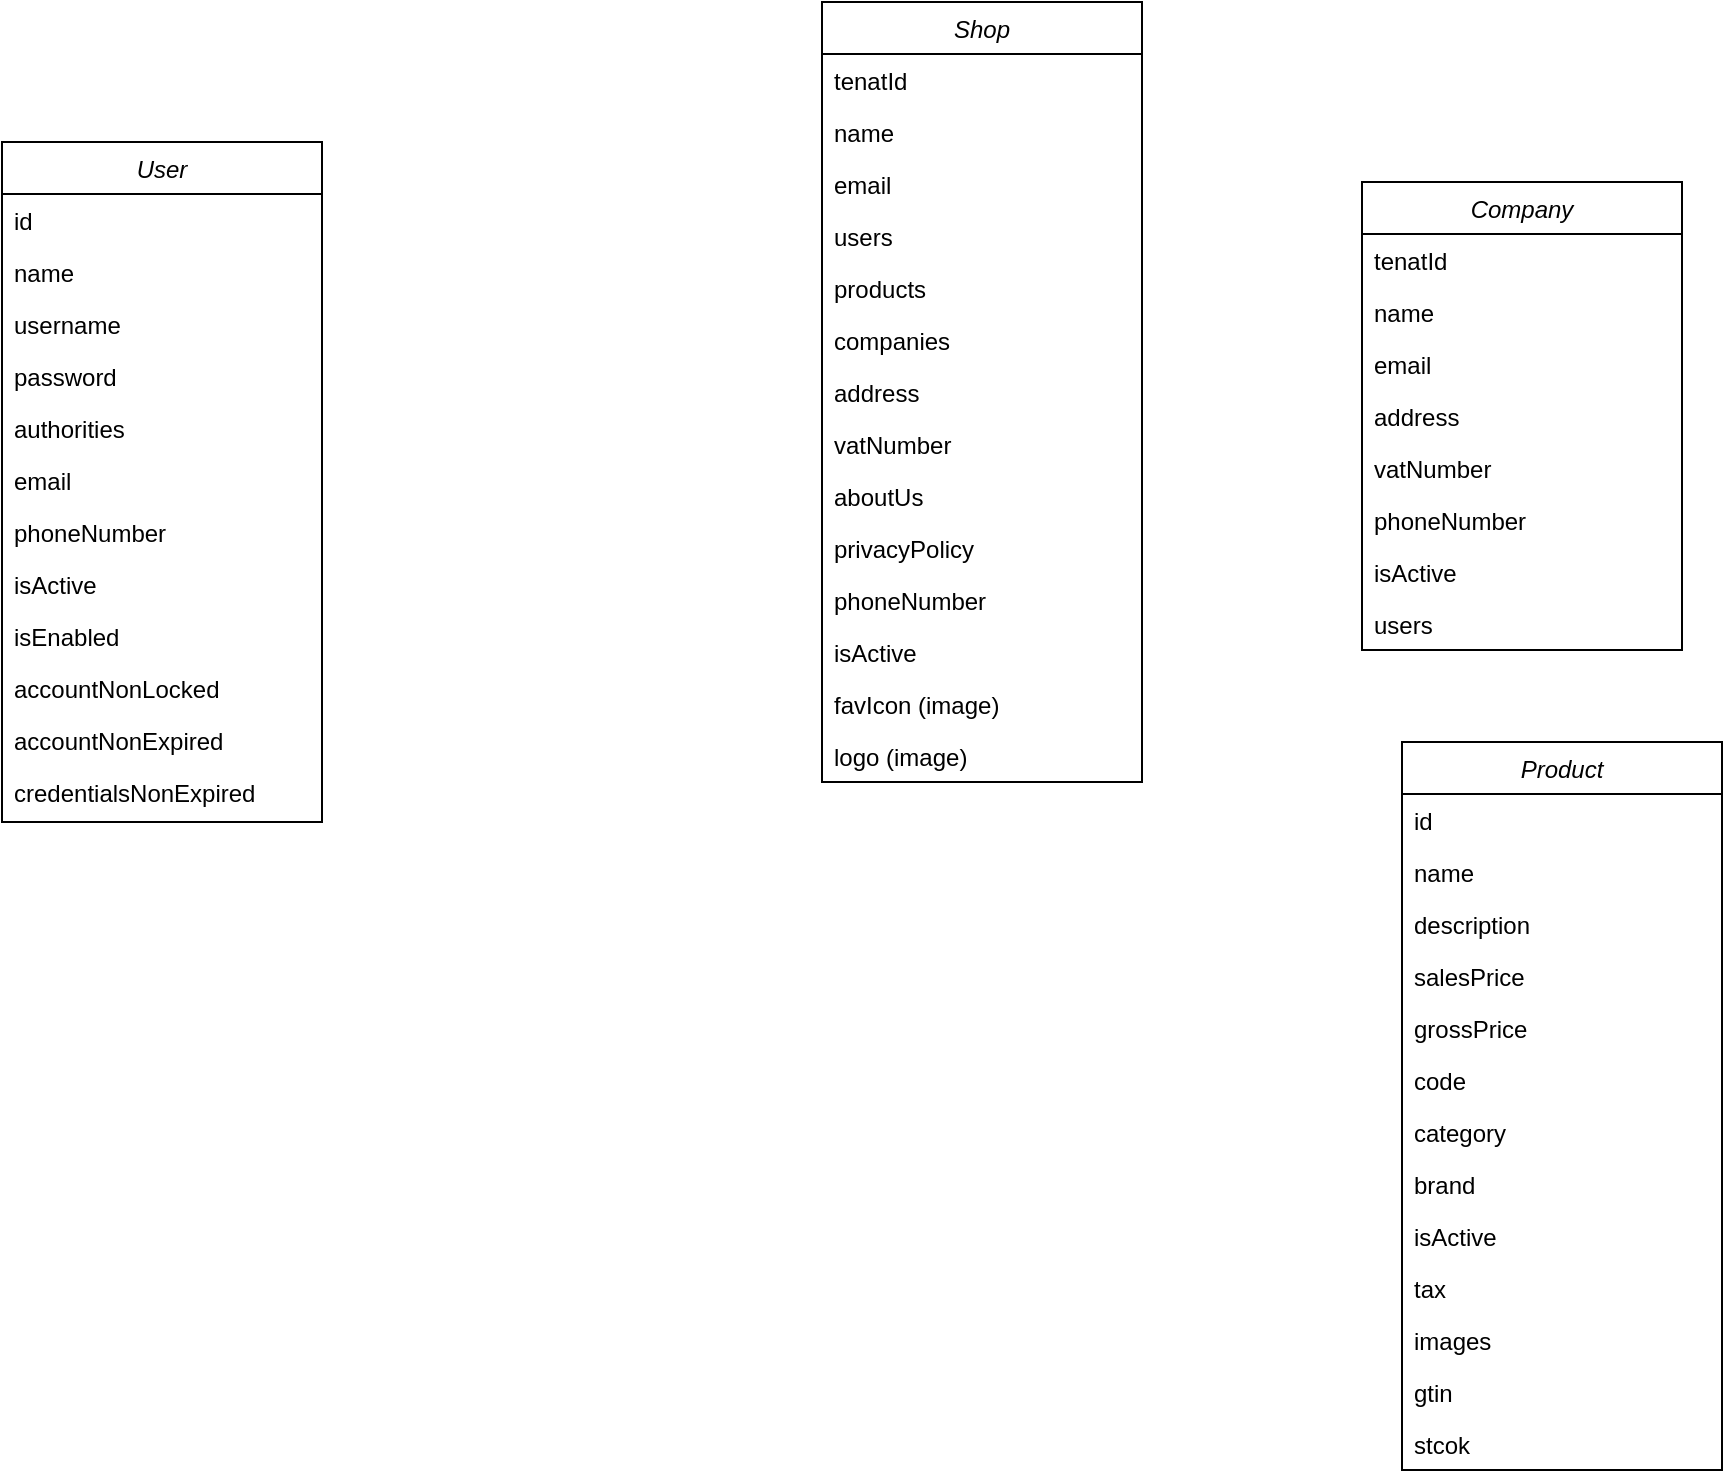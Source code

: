 <mxfile version="24.2.5" type="github">
  <diagram id="C5RBs43oDa-KdzZeNtuy" name="Page-1">
    <mxGraphModel dx="1969" dy="878" grid="1" gridSize="10" guides="1" tooltips="1" connect="1" arrows="1" fold="1" page="1" pageScale="1" pageWidth="827" pageHeight="1169" math="0" shadow="0">
      <root>
        <mxCell id="WIyWlLk6GJQsqaUBKTNV-0" />
        <mxCell id="WIyWlLk6GJQsqaUBKTNV-1" parent="WIyWlLk6GJQsqaUBKTNV-0" />
        <mxCell id="zkfFHV4jXpPFQw0GAbJ--0" value="User" style="swimlane;fontStyle=2;align=center;verticalAlign=top;childLayout=stackLayout;horizontal=1;startSize=26;horizontalStack=0;resizeParent=1;resizeLast=0;collapsible=1;marginBottom=0;rounded=0;shadow=0;strokeWidth=1;" parent="WIyWlLk6GJQsqaUBKTNV-1" vertex="1">
          <mxGeometry x="30" y="80" width="160" height="340" as="geometry">
            <mxRectangle x="230" y="140" width="160" height="26" as="alternateBounds" />
          </mxGeometry>
        </mxCell>
        <mxCell id="YVsQk1TKfUOVg2Pf9Jew-13" value="id" style="text;align=left;verticalAlign=top;spacingLeft=4;spacingRight=4;overflow=hidden;rotatable=0;points=[[0,0.5],[1,0.5]];portConstraint=eastwest;" vertex="1" parent="zkfFHV4jXpPFQw0GAbJ--0">
          <mxGeometry y="26" width="160" height="26" as="geometry" />
        </mxCell>
        <mxCell id="zkfFHV4jXpPFQw0GAbJ--1" value="name" style="text;align=left;verticalAlign=top;spacingLeft=4;spacingRight=4;overflow=hidden;rotatable=0;points=[[0,0.5],[1,0.5]];portConstraint=eastwest;" parent="zkfFHV4jXpPFQw0GAbJ--0" vertex="1">
          <mxGeometry y="52" width="160" height="26" as="geometry" />
        </mxCell>
        <mxCell id="YVsQk1TKfUOVg2Pf9Jew-3" value="username" style="text;align=left;verticalAlign=top;spacingLeft=4;spacingRight=4;overflow=hidden;rotatable=0;points=[[0,0.5],[1,0.5]];portConstraint=eastwest;" vertex="1" parent="zkfFHV4jXpPFQw0GAbJ--0">
          <mxGeometry y="78" width="160" height="26" as="geometry" />
        </mxCell>
        <mxCell id="YVsQk1TKfUOVg2Pf9Jew-4" value="password" style="text;align=left;verticalAlign=top;spacingLeft=4;spacingRight=4;overflow=hidden;rotatable=0;points=[[0,0.5],[1,0.5]];portConstraint=eastwest;" vertex="1" parent="zkfFHV4jXpPFQw0GAbJ--0">
          <mxGeometry y="104" width="160" height="26" as="geometry" />
        </mxCell>
        <mxCell id="YVsQk1TKfUOVg2Pf9Jew-14" value="authorities" style="text;align=left;verticalAlign=top;spacingLeft=4;spacingRight=4;overflow=hidden;rotatable=0;points=[[0,0.5],[1,0.5]];portConstraint=eastwest;" vertex="1" parent="zkfFHV4jXpPFQw0GAbJ--0">
          <mxGeometry y="130" width="160" height="26" as="geometry" />
        </mxCell>
        <mxCell id="YVsQk1TKfUOVg2Pf9Jew-5" value="email" style="text;align=left;verticalAlign=top;spacingLeft=4;spacingRight=4;overflow=hidden;rotatable=0;points=[[0,0.5],[1,0.5]];portConstraint=eastwest;" vertex="1" parent="zkfFHV4jXpPFQw0GAbJ--0">
          <mxGeometry y="156" width="160" height="26" as="geometry" />
        </mxCell>
        <mxCell id="YVsQk1TKfUOVg2Pf9Jew-7" value="phoneNumber" style="text;align=left;verticalAlign=top;spacingLeft=4;spacingRight=4;overflow=hidden;rotatable=0;points=[[0,0.5],[1,0.5]];portConstraint=eastwest;" vertex="1" parent="zkfFHV4jXpPFQw0GAbJ--0">
          <mxGeometry y="182" width="160" height="26" as="geometry" />
        </mxCell>
        <mxCell id="YVsQk1TKfUOVg2Pf9Jew-8" value="isActive" style="text;align=left;verticalAlign=top;spacingLeft=4;spacingRight=4;overflow=hidden;rotatable=0;points=[[0,0.5],[1,0.5]];portConstraint=eastwest;" vertex="1" parent="zkfFHV4jXpPFQw0GAbJ--0">
          <mxGeometry y="208" width="160" height="26" as="geometry" />
        </mxCell>
        <mxCell id="zkfFHV4jXpPFQw0GAbJ--2" value="isEnabled" style="text;align=left;verticalAlign=top;spacingLeft=4;spacingRight=4;overflow=hidden;rotatable=0;points=[[0,0.5],[1,0.5]];portConstraint=eastwest;rounded=0;shadow=0;html=0;" parent="zkfFHV4jXpPFQw0GAbJ--0" vertex="1">
          <mxGeometry y="234" width="160" height="26" as="geometry" />
        </mxCell>
        <mxCell id="YVsQk1TKfUOVg2Pf9Jew-10" value="accountNonLocked" style="text;align=left;verticalAlign=top;spacingLeft=4;spacingRight=4;overflow=hidden;rotatable=0;points=[[0,0.5],[1,0.5]];portConstraint=eastwest;rounded=0;shadow=0;html=0;" vertex="1" parent="zkfFHV4jXpPFQw0GAbJ--0">
          <mxGeometry y="260" width="160" height="26" as="geometry" />
        </mxCell>
        <mxCell id="YVsQk1TKfUOVg2Pf9Jew-9" value="accountNonExpired" style="text;align=left;verticalAlign=top;spacingLeft=4;spacingRight=4;overflow=hidden;rotatable=0;points=[[0,0.5],[1,0.5]];portConstraint=eastwest;" vertex="1" parent="zkfFHV4jXpPFQw0GAbJ--0">
          <mxGeometry y="286" width="160" height="26" as="geometry" />
        </mxCell>
        <mxCell id="YVsQk1TKfUOVg2Pf9Jew-12" value="credentialsNonExpired" style="text;align=left;verticalAlign=top;spacingLeft=4;spacingRight=4;overflow=hidden;rotatable=0;points=[[0,0.5],[1,0.5]];portConstraint=eastwest;rounded=0;shadow=0;html=0;" vertex="1" parent="zkfFHV4jXpPFQw0GAbJ--0">
          <mxGeometry y="312" width="160" height="26" as="geometry" />
        </mxCell>
        <mxCell id="YVsQk1TKfUOVg2Pf9Jew-15" value="Company" style="swimlane;fontStyle=2;align=center;verticalAlign=top;childLayout=stackLayout;horizontal=1;startSize=26;horizontalStack=0;resizeParent=1;resizeLast=0;collapsible=1;marginBottom=0;rounded=0;shadow=0;strokeWidth=1;" vertex="1" parent="WIyWlLk6GJQsqaUBKTNV-1">
          <mxGeometry x="710" y="100" width="160" height="234" as="geometry">
            <mxRectangle x="230" y="140" width="160" height="26" as="alternateBounds" />
          </mxGeometry>
        </mxCell>
        <mxCell id="YVsQk1TKfUOVg2Pf9Jew-16" value="tenatId" style="text;align=left;verticalAlign=top;spacingLeft=4;spacingRight=4;overflow=hidden;rotatable=0;points=[[0,0.5],[1,0.5]];portConstraint=eastwest;" vertex="1" parent="YVsQk1TKfUOVg2Pf9Jew-15">
          <mxGeometry y="26" width="160" height="26" as="geometry" />
        </mxCell>
        <mxCell id="YVsQk1TKfUOVg2Pf9Jew-17" value="name" style="text;align=left;verticalAlign=top;spacingLeft=4;spacingRight=4;overflow=hidden;rotatable=0;points=[[0,0.5],[1,0.5]];portConstraint=eastwest;" vertex="1" parent="YVsQk1TKfUOVg2Pf9Jew-15">
          <mxGeometry y="52" width="160" height="26" as="geometry" />
        </mxCell>
        <mxCell id="YVsQk1TKfUOVg2Pf9Jew-18" value="email" style="text;align=left;verticalAlign=top;spacingLeft=4;spacingRight=4;overflow=hidden;rotatable=0;points=[[0,0.5],[1,0.5]];portConstraint=eastwest;" vertex="1" parent="YVsQk1TKfUOVg2Pf9Jew-15">
          <mxGeometry y="78" width="160" height="26" as="geometry" />
        </mxCell>
        <mxCell id="YVsQk1TKfUOVg2Pf9Jew-19" value="address" style="text;align=left;verticalAlign=top;spacingLeft=4;spacingRight=4;overflow=hidden;rotatable=0;points=[[0,0.5],[1,0.5]];portConstraint=eastwest;" vertex="1" parent="YVsQk1TKfUOVg2Pf9Jew-15">
          <mxGeometry y="104" width="160" height="26" as="geometry" />
        </mxCell>
        <mxCell id="YVsQk1TKfUOVg2Pf9Jew-22" value="vatNumber" style="text;align=left;verticalAlign=top;spacingLeft=4;spacingRight=4;overflow=hidden;rotatable=0;points=[[0,0.5],[1,0.5]];portConstraint=eastwest;" vertex="1" parent="YVsQk1TKfUOVg2Pf9Jew-15">
          <mxGeometry y="130" width="160" height="26" as="geometry" />
        </mxCell>
        <mxCell id="YVsQk1TKfUOVg2Pf9Jew-23" value="phoneNumber" style="text;align=left;verticalAlign=top;spacingLeft=4;spacingRight=4;overflow=hidden;rotatable=0;points=[[0,0.5],[1,0.5]];portConstraint=eastwest;" vertex="1" parent="YVsQk1TKfUOVg2Pf9Jew-15">
          <mxGeometry y="156" width="160" height="26" as="geometry" />
        </mxCell>
        <mxCell id="YVsQk1TKfUOVg2Pf9Jew-24" value="isActive" style="text;align=left;verticalAlign=top;spacingLeft=4;spacingRight=4;overflow=hidden;rotatable=0;points=[[0,0.5],[1,0.5]];portConstraint=eastwest;rounded=0;shadow=0;html=0;" vertex="1" parent="YVsQk1TKfUOVg2Pf9Jew-15">
          <mxGeometry y="182" width="160" height="26" as="geometry" />
        </mxCell>
        <mxCell id="YVsQk1TKfUOVg2Pf9Jew-26" value="users" style="text;align=left;verticalAlign=top;spacingLeft=4;spacingRight=4;overflow=hidden;rotatable=0;points=[[0,0.5],[1,0.5]];portConstraint=eastwest;" vertex="1" parent="YVsQk1TKfUOVg2Pf9Jew-15">
          <mxGeometry y="208" width="160" height="26" as="geometry" />
        </mxCell>
        <mxCell id="YVsQk1TKfUOVg2Pf9Jew-30" value="Shop" style="swimlane;fontStyle=2;align=center;verticalAlign=top;childLayout=stackLayout;horizontal=1;startSize=26;horizontalStack=0;resizeParent=1;resizeLast=0;collapsible=1;marginBottom=0;rounded=0;shadow=0;strokeWidth=1;" vertex="1" parent="WIyWlLk6GJQsqaUBKTNV-1">
          <mxGeometry x="440" y="10" width="160" height="390" as="geometry">
            <mxRectangle x="230" y="140" width="160" height="26" as="alternateBounds" />
          </mxGeometry>
        </mxCell>
        <mxCell id="YVsQk1TKfUOVg2Pf9Jew-31" value="tenatId" style="text;align=left;verticalAlign=top;spacingLeft=4;spacingRight=4;overflow=hidden;rotatable=0;points=[[0,0.5],[1,0.5]];portConstraint=eastwest;" vertex="1" parent="YVsQk1TKfUOVg2Pf9Jew-30">
          <mxGeometry y="26" width="160" height="26" as="geometry" />
        </mxCell>
        <mxCell id="YVsQk1TKfUOVg2Pf9Jew-32" value="name" style="text;align=left;verticalAlign=top;spacingLeft=4;spacingRight=4;overflow=hidden;rotatable=0;points=[[0,0.5],[1,0.5]];portConstraint=eastwest;" vertex="1" parent="YVsQk1TKfUOVg2Pf9Jew-30">
          <mxGeometry y="52" width="160" height="26" as="geometry" />
        </mxCell>
        <mxCell id="YVsQk1TKfUOVg2Pf9Jew-33" value="email" style="text;align=left;verticalAlign=top;spacingLeft=4;spacingRight=4;overflow=hidden;rotatable=0;points=[[0,0.5],[1,0.5]];portConstraint=eastwest;" vertex="1" parent="YVsQk1TKfUOVg2Pf9Jew-30">
          <mxGeometry y="78" width="160" height="26" as="geometry" />
        </mxCell>
        <mxCell id="YVsQk1TKfUOVg2Pf9Jew-38" value="users" style="text;align=left;verticalAlign=top;spacingLeft=4;spacingRight=4;overflow=hidden;rotatable=0;points=[[0,0.5],[1,0.5]];portConstraint=eastwest;" vertex="1" parent="YVsQk1TKfUOVg2Pf9Jew-30">
          <mxGeometry y="104" width="160" height="26" as="geometry" />
        </mxCell>
        <mxCell id="YVsQk1TKfUOVg2Pf9Jew-35" value="products" style="text;align=left;verticalAlign=top;spacingLeft=4;spacingRight=4;overflow=hidden;rotatable=0;points=[[0,0.5],[1,0.5]];portConstraint=eastwest;" vertex="1" parent="YVsQk1TKfUOVg2Pf9Jew-30">
          <mxGeometry y="130" width="160" height="26" as="geometry" />
        </mxCell>
        <mxCell id="YVsQk1TKfUOVg2Pf9Jew-43" value="companies" style="text;align=left;verticalAlign=top;spacingLeft=4;spacingRight=4;overflow=hidden;rotatable=0;points=[[0,0.5],[1,0.5]];portConstraint=eastwest;" vertex="1" parent="YVsQk1TKfUOVg2Pf9Jew-30">
          <mxGeometry y="156" width="160" height="26" as="geometry" />
        </mxCell>
        <mxCell id="YVsQk1TKfUOVg2Pf9Jew-34" value="address" style="text;align=left;verticalAlign=top;spacingLeft=4;spacingRight=4;overflow=hidden;rotatable=0;points=[[0,0.5],[1,0.5]];portConstraint=eastwest;" vertex="1" parent="YVsQk1TKfUOVg2Pf9Jew-30">
          <mxGeometry y="182" width="160" height="26" as="geometry" />
        </mxCell>
        <mxCell id="YVsQk1TKfUOVg2Pf9Jew-44" value="vatNumber" style="text;align=left;verticalAlign=top;spacingLeft=4;spacingRight=4;overflow=hidden;rotatable=0;points=[[0,0.5],[1,0.5]];portConstraint=eastwest;" vertex="1" parent="YVsQk1TKfUOVg2Pf9Jew-30">
          <mxGeometry y="208" width="160" height="26" as="geometry" />
        </mxCell>
        <mxCell id="YVsQk1TKfUOVg2Pf9Jew-39" value="aboutUs" style="text;align=left;verticalAlign=top;spacingLeft=4;spacingRight=4;overflow=hidden;rotatable=0;points=[[0,0.5],[1,0.5]];portConstraint=eastwest;" vertex="1" parent="YVsQk1TKfUOVg2Pf9Jew-30">
          <mxGeometry y="234" width="160" height="26" as="geometry" />
        </mxCell>
        <mxCell id="YVsQk1TKfUOVg2Pf9Jew-40" value="privacyPolicy" style="text;align=left;verticalAlign=top;spacingLeft=4;spacingRight=4;overflow=hidden;rotatable=0;points=[[0,0.5],[1,0.5]];portConstraint=eastwest;" vertex="1" parent="YVsQk1TKfUOVg2Pf9Jew-30">
          <mxGeometry y="260" width="160" height="26" as="geometry" />
        </mxCell>
        <mxCell id="YVsQk1TKfUOVg2Pf9Jew-36" value="phoneNumber" style="text;align=left;verticalAlign=top;spacingLeft=4;spacingRight=4;overflow=hidden;rotatable=0;points=[[0,0.5],[1,0.5]];portConstraint=eastwest;" vertex="1" parent="YVsQk1TKfUOVg2Pf9Jew-30">
          <mxGeometry y="286" width="160" height="26" as="geometry" />
        </mxCell>
        <mxCell id="YVsQk1TKfUOVg2Pf9Jew-37" value="isActive" style="text;align=left;verticalAlign=top;spacingLeft=4;spacingRight=4;overflow=hidden;rotatable=0;points=[[0,0.5],[1,0.5]];portConstraint=eastwest;rounded=0;shadow=0;html=0;" vertex="1" parent="YVsQk1TKfUOVg2Pf9Jew-30">
          <mxGeometry y="312" width="160" height="26" as="geometry" />
        </mxCell>
        <mxCell id="YVsQk1TKfUOVg2Pf9Jew-41" value="favIcon (image)" style="text;align=left;verticalAlign=top;spacingLeft=4;spacingRight=4;overflow=hidden;rotatable=0;points=[[0,0.5],[1,0.5]];portConstraint=eastwest;" vertex="1" parent="YVsQk1TKfUOVg2Pf9Jew-30">
          <mxGeometry y="338" width="160" height="26" as="geometry" />
        </mxCell>
        <mxCell id="YVsQk1TKfUOVg2Pf9Jew-42" value="logo (image)" style="text;align=left;verticalAlign=top;spacingLeft=4;spacingRight=4;overflow=hidden;rotatable=0;points=[[0,0.5],[1,0.5]];portConstraint=eastwest;" vertex="1" parent="YVsQk1TKfUOVg2Pf9Jew-30">
          <mxGeometry y="364" width="160" height="26" as="geometry" />
        </mxCell>
        <mxCell id="YVsQk1TKfUOVg2Pf9Jew-45" value="Product" style="swimlane;fontStyle=2;align=center;verticalAlign=top;childLayout=stackLayout;horizontal=1;startSize=26;horizontalStack=0;resizeParent=1;resizeLast=0;collapsible=1;marginBottom=0;rounded=0;shadow=0;strokeWidth=1;" vertex="1" parent="WIyWlLk6GJQsqaUBKTNV-1">
          <mxGeometry x="730" y="380" width="160" height="364" as="geometry">
            <mxRectangle x="230" y="140" width="160" height="26" as="alternateBounds" />
          </mxGeometry>
        </mxCell>
        <mxCell id="YVsQk1TKfUOVg2Pf9Jew-46" value="id" style="text;align=left;verticalAlign=top;spacingLeft=4;spacingRight=4;overflow=hidden;rotatable=0;points=[[0,0.5],[1,0.5]];portConstraint=eastwest;" vertex="1" parent="YVsQk1TKfUOVg2Pf9Jew-45">
          <mxGeometry y="26" width="160" height="26" as="geometry" />
        </mxCell>
        <mxCell id="YVsQk1TKfUOVg2Pf9Jew-47" value="name" style="text;align=left;verticalAlign=top;spacingLeft=4;spacingRight=4;overflow=hidden;rotatable=0;points=[[0,0.5],[1,0.5]];portConstraint=eastwest;" vertex="1" parent="YVsQk1TKfUOVg2Pf9Jew-45">
          <mxGeometry y="52" width="160" height="26" as="geometry" />
        </mxCell>
        <mxCell id="YVsQk1TKfUOVg2Pf9Jew-48" value="description" style="text;align=left;verticalAlign=top;spacingLeft=4;spacingRight=4;overflow=hidden;rotatable=0;points=[[0,0.5],[1,0.5]];portConstraint=eastwest;" vertex="1" parent="YVsQk1TKfUOVg2Pf9Jew-45">
          <mxGeometry y="78" width="160" height="26" as="geometry" />
        </mxCell>
        <mxCell id="YVsQk1TKfUOVg2Pf9Jew-49" value="salesPrice" style="text;align=left;verticalAlign=top;spacingLeft=4;spacingRight=4;overflow=hidden;rotatable=0;points=[[0,0.5],[1,0.5]];portConstraint=eastwest;" vertex="1" parent="YVsQk1TKfUOVg2Pf9Jew-45">
          <mxGeometry y="104" width="160" height="26" as="geometry" />
        </mxCell>
        <mxCell id="YVsQk1TKfUOVg2Pf9Jew-50" value="grossPrice" style="text;align=left;verticalAlign=top;spacingLeft=4;spacingRight=4;overflow=hidden;rotatable=0;points=[[0,0.5],[1,0.5]];portConstraint=eastwest;" vertex="1" parent="YVsQk1TKfUOVg2Pf9Jew-45">
          <mxGeometry y="130" width="160" height="26" as="geometry" />
        </mxCell>
        <mxCell id="YVsQk1TKfUOVg2Pf9Jew-51" value="code" style="text;align=left;verticalAlign=top;spacingLeft=4;spacingRight=4;overflow=hidden;rotatable=0;points=[[0,0.5],[1,0.5]];portConstraint=eastwest;" vertex="1" parent="YVsQk1TKfUOVg2Pf9Jew-45">
          <mxGeometry y="156" width="160" height="26" as="geometry" />
        </mxCell>
        <mxCell id="YVsQk1TKfUOVg2Pf9Jew-52" value="category" style="text;align=left;verticalAlign=top;spacingLeft=4;spacingRight=4;overflow=hidden;rotatable=0;points=[[0,0.5],[1,0.5]];portConstraint=eastwest;rounded=0;shadow=0;html=0;" vertex="1" parent="YVsQk1TKfUOVg2Pf9Jew-45">
          <mxGeometry y="182" width="160" height="26" as="geometry" />
        </mxCell>
        <mxCell id="YVsQk1TKfUOVg2Pf9Jew-53" value="brand" style="text;align=left;verticalAlign=top;spacingLeft=4;spacingRight=4;overflow=hidden;rotatable=0;points=[[0,0.5],[1,0.5]];portConstraint=eastwest;" vertex="1" parent="YVsQk1TKfUOVg2Pf9Jew-45">
          <mxGeometry y="208" width="160" height="26" as="geometry" />
        </mxCell>
        <mxCell id="YVsQk1TKfUOVg2Pf9Jew-54" value="isActive" style="text;align=left;verticalAlign=top;spacingLeft=4;spacingRight=4;overflow=hidden;rotatable=0;points=[[0,0.5],[1,0.5]];portConstraint=eastwest;" vertex="1" parent="YVsQk1TKfUOVg2Pf9Jew-45">
          <mxGeometry y="234" width="160" height="26" as="geometry" />
        </mxCell>
        <mxCell id="YVsQk1TKfUOVg2Pf9Jew-55" value="tax" style="text;align=left;verticalAlign=top;spacingLeft=4;spacingRight=4;overflow=hidden;rotatable=0;points=[[0,0.5],[1,0.5]];portConstraint=eastwest;" vertex="1" parent="YVsQk1TKfUOVg2Pf9Jew-45">
          <mxGeometry y="260" width="160" height="26" as="geometry" />
        </mxCell>
        <mxCell id="YVsQk1TKfUOVg2Pf9Jew-56" value="images" style="text;align=left;verticalAlign=top;spacingLeft=4;spacingRight=4;overflow=hidden;rotatable=0;points=[[0,0.5],[1,0.5]];portConstraint=eastwest;" vertex="1" parent="YVsQk1TKfUOVg2Pf9Jew-45">
          <mxGeometry y="286" width="160" height="26" as="geometry" />
        </mxCell>
        <mxCell id="YVsQk1TKfUOVg2Pf9Jew-57" value="gtin" style="text;align=left;verticalAlign=top;spacingLeft=4;spacingRight=4;overflow=hidden;rotatable=0;points=[[0,0.5],[1,0.5]];portConstraint=eastwest;" vertex="1" parent="YVsQk1TKfUOVg2Pf9Jew-45">
          <mxGeometry y="312" width="160" height="26" as="geometry" />
        </mxCell>
        <mxCell id="YVsQk1TKfUOVg2Pf9Jew-58" value="stcok" style="text;align=left;verticalAlign=top;spacingLeft=4;spacingRight=4;overflow=hidden;rotatable=0;points=[[0,0.5],[1,0.5]];portConstraint=eastwest;" vertex="1" parent="YVsQk1TKfUOVg2Pf9Jew-45">
          <mxGeometry y="338" width="160" height="26" as="geometry" />
        </mxCell>
      </root>
    </mxGraphModel>
  </diagram>
</mxfile>

